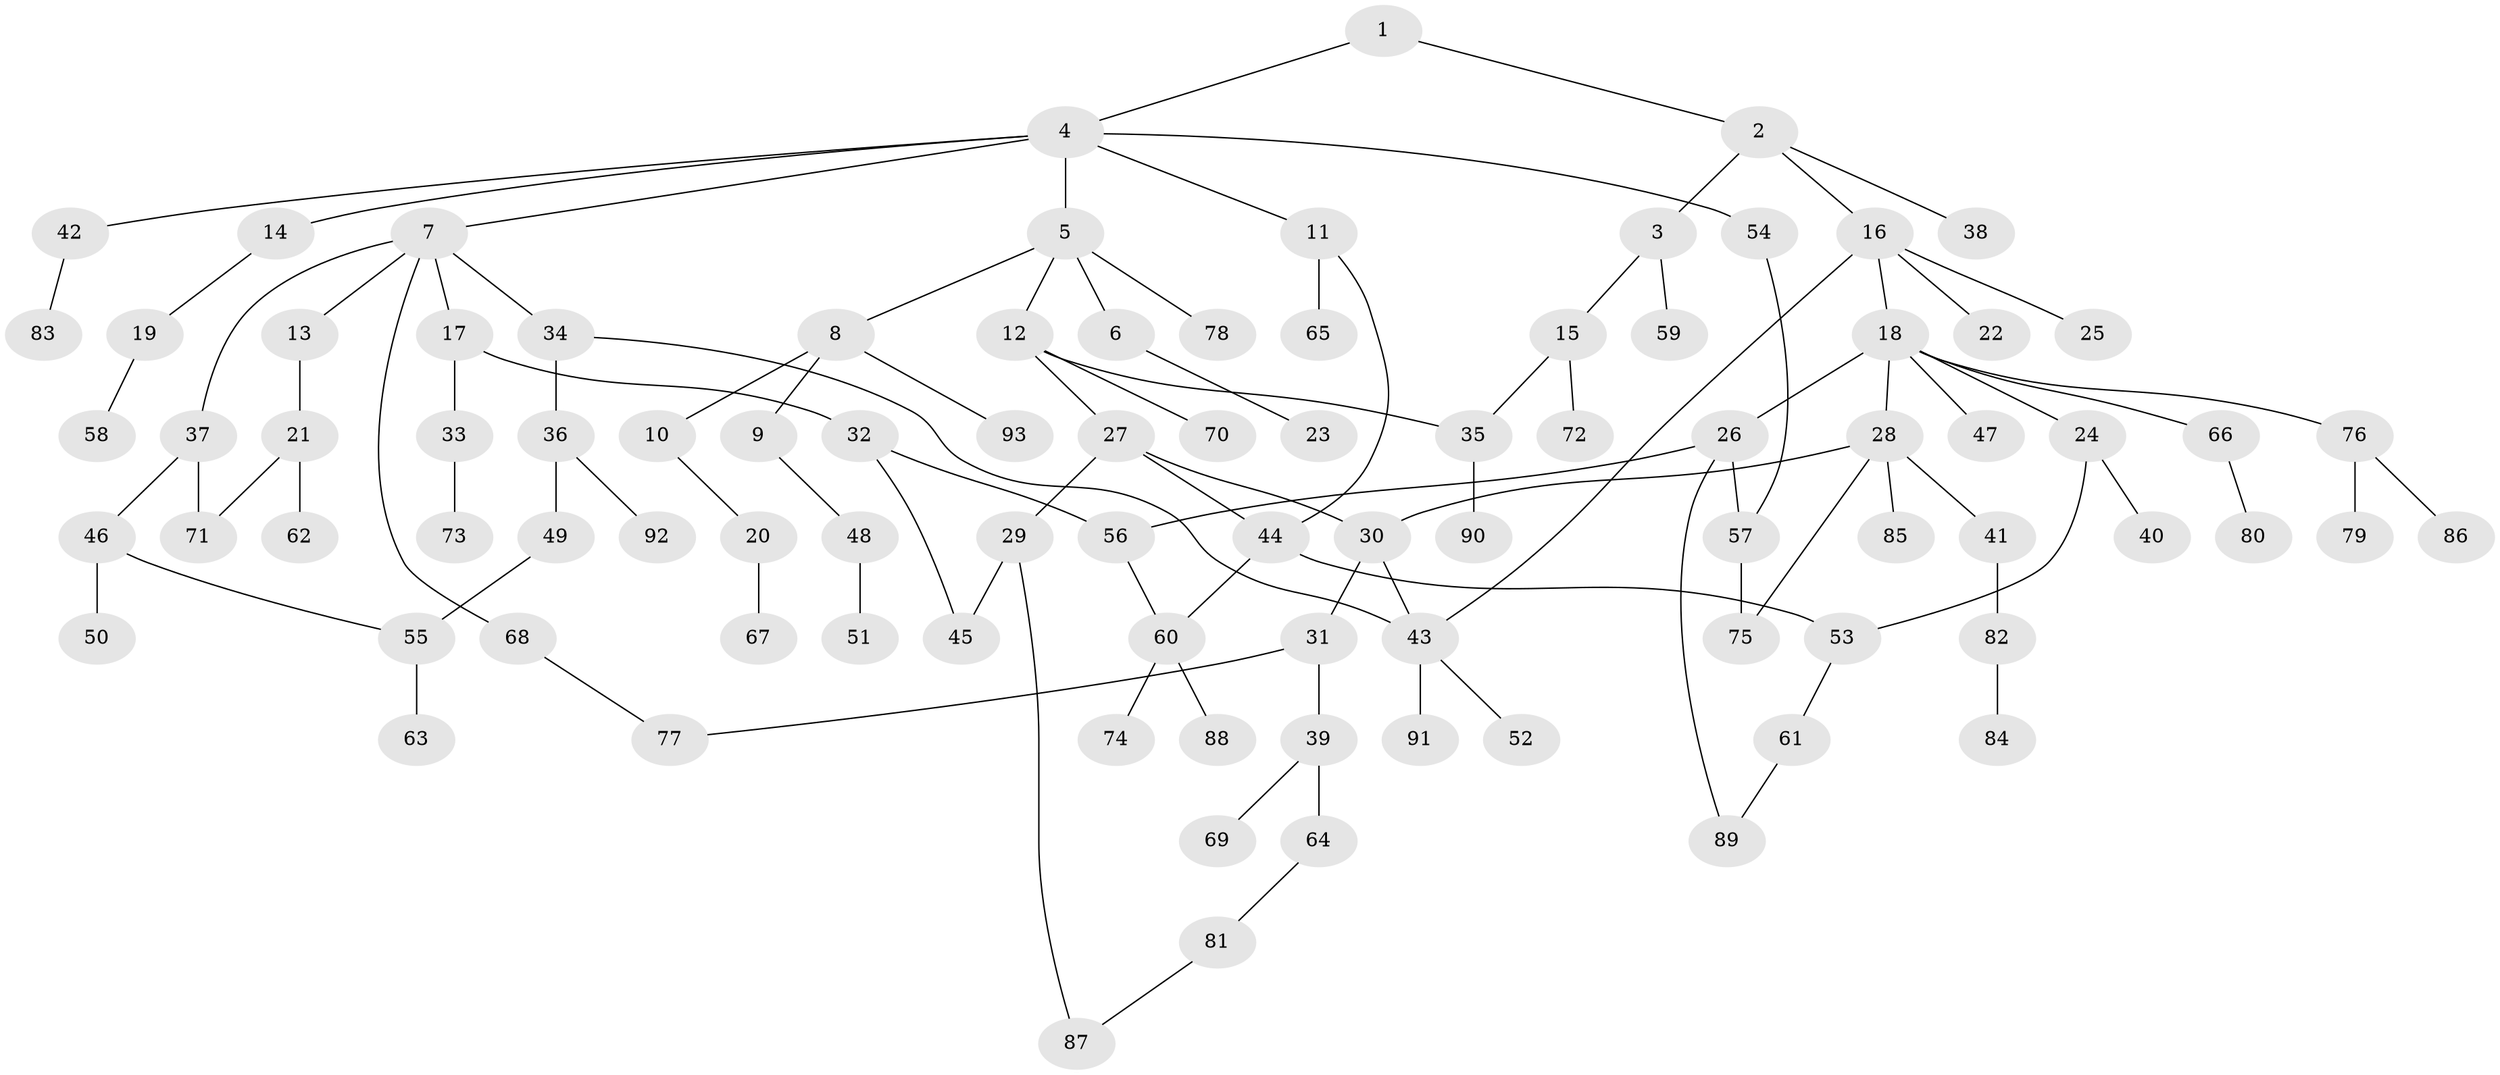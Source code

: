 // coarse degree distribution, {2: 0.2727272727272727, 4: 0.07272727272727272, 1: 0.45454545454545453, 7: 0.05454545454545454, 3: 0.09090909090909091, 9: 0.03636363636363636, 5: 0.01818181818181818}
// Generated by graph-tools (version 1.1) at 2025/44/03/04/25 21:44:25]
// undirected, 93 vertices, 108 edges
graph export_dot {
graph [start="1"]
  node [color=gray90,style=filled];
  1;
  2;
  3;
  4;
  5;
  6;
  7;
  8;
  9;
  10;
  11;
  12;
  13;
  14;
  15;
  16;
  17;
  18;
  19;
  20;
  21;
  22;
  23;
  24;
  25;
  26;
  27;
  28;
  29;
  30;
  31;
  32;
  33;
  34;
  35;
  36;
  37;
  38;
  39;
  40;
  41;
  42;
  43;
  44;
  45;
  46;
  47;
  48;
  49;
  50;
  51;
  52;
  53;
  54;
  55;
  56;
  57;
  58;
  59;
  60;
  61;
  62;
  63;
  64;
  65;
  66;
  67;
  68;
  69;
  70;
  71;
  72;
  73;
  74;
  75;
  76;
  77;
  78;
  79;
  80;
  81;
  82;
  83;
  84;
  85;
  86;
  87;
  88;
  89;
  90;
  91;
  92;
  93;
  1 -- 2;
  1 -- 4;
  2 -- 3;
  2 -- 16;
  2 -- 38;
  3 -- 15;
  3 -- 59;
  4 -- 5;
  4 -- 7;
  4 -- 11;
  4 -- 14;
  4 -- 42;
  4 -- 54;
  5 -- 6;
  5 -- 8;
  5 -- 12;
  5 -- 78;
  6 -- 23;
  7 -- 13;
  7 -- 17;
  7 -- 34;
  7 -- 37;
  7 -- 68;
  8 -- 9;
  8 -- 10;
  8 -- 93;
  9 -- 48;
  10 -- 20;
  11 -- 65;
  11 -- 44;
  12 -- 27;
  12 -- 35;
  12 -- 70;
  13 -- 21;
  14 -- 19;
  15 -- 72;
  15 -- 35;
  16 -- 18;
  16 -- 22;
  16 -- 25;
  16 -- 43;
  17 -- 32;
  17 -- 33;
  18 -- 24;
  18 -- 26;
  18 -- 28;
  18 -- 47;
  18 -- 66;
  18 -- 76;
  19 -- 58;
  20 -- 67;
  21 -- 62;
  21 -- 71;
  24 -- 40;
  24 -- 53;
  26 -- 56;
  26 -- 57;
  26 -- 89;
  27 -- 29;
  27 -- 44;
  27 -- 30;
  28 -- 30;
  28 -- 41;
  28 -- 75;
  28 -- 85;
  29 -- 87;
  29 -- 45;
  30 -- 31;
  30 -- 43;
  31 -- 39;
  31 -- 77;
  32 -- 45;
  32 -- 56;
  33 -- 73;
  34 -- 36;
  34 -- 43;
  35 -- 90;
  36 -- 49;
  36 -- 92;
  37 -- 46;
  37 -- 71;
  39 -- 64;
  39 -- 69;
  41 -- 82;
  42 -- 83;
  43 -- 52;
  43 -- 91;
  44 -- 60;
  44 -- 53;
  46 -- 50;
  46 -- 55;
  48 -- 51;
  49 -- 55;
  53 -- 61;
  54 -- 57;
  55 -- 63;
  56 -- 60;
  57 -- 75;
  60 -- 74;
  60 -- 88;
  61 -- 89;
  64 -- 81;
  66 -- 80;
  68 -- 77;
  76 -- 79;
  76 -- 86;
  81 -- 87;
  82 -- 84;
}
